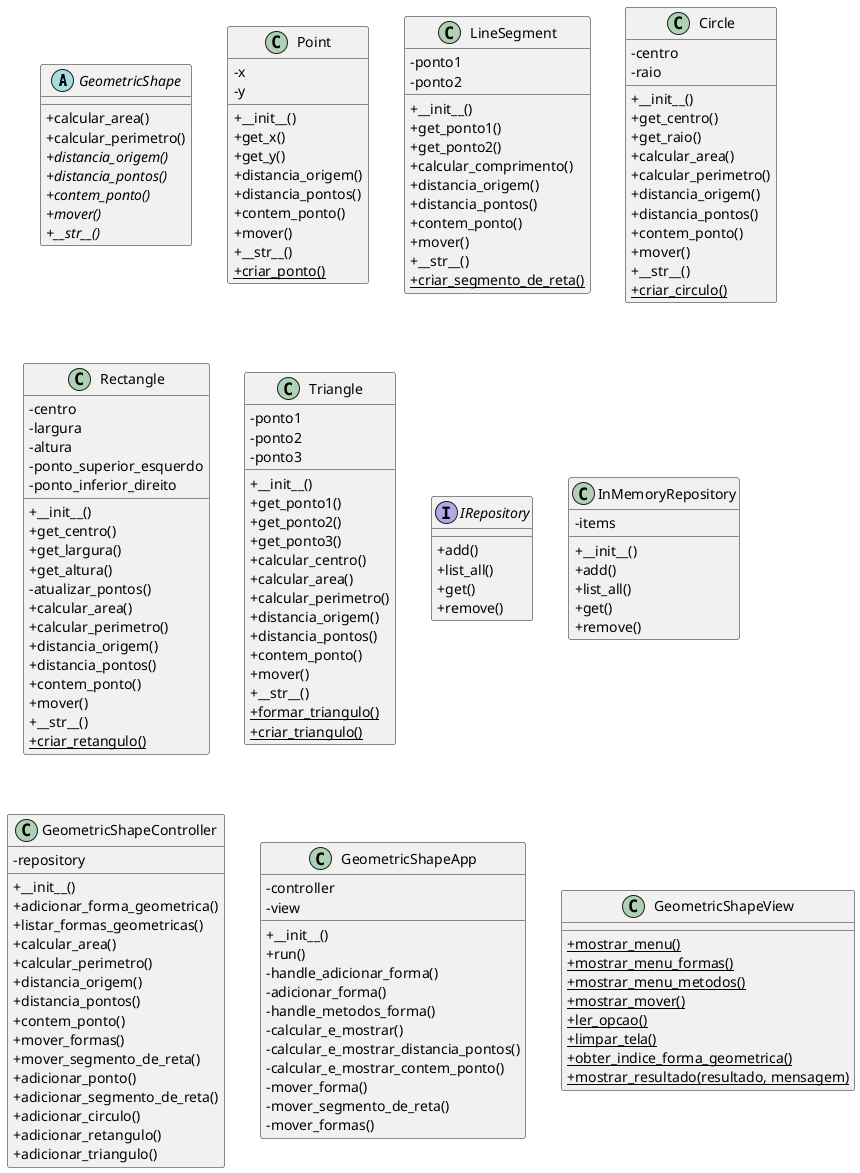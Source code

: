 @startuml class_diagram
skinparam classAttributeIconSize 0
skinparam groupInheritance 4

abstract class GeometricShape {
  +calcular_area()
  +calcular_perimetro()
  {abstract} +distancia_origem()
  {abstract} +distancia_pontos()
  {abstract} +contem_ponto()
  {abstract} +mover()
  {abstract} +__str__()
}

class Point {
  -x
  -y
  +__init__()
  +get_x()
  +get_y()
  +distancia_origem()
  +distancia_pontos()
  +contem_ponto()
  +mover()
  +__str__()
  +{static} criar_ponto()
}

class LineSegment {
  -ponto1
  -ponto2
  +__init__()
  +get_ponto1()
  +get_ponto2()
  +calcular_comprimento()
  +distancia_origem()
  +distancia_pontos()
  +contem_ponto()
  +mover()
  +__str__()
  +{static} criar_segmento_de_reta()
}

class Circle {
  -centro
  -raio
  +__init__()
  +get_centro()
  +get_raio()
  +calcular_area()
  +calcular_perimetro()
  +distancia_origem()
  +distancia_pontos()
  +contem_ponto()
  +mover()
  +__str__()
  +{static} criar_circulo()
}

class Rectangle {
  -centro
  -largura
  -altura
  -ponto_superior_esquerdo
  -ponto_inferior_direito
  +__init__()
  +get_centro()
  +get_largura()
  +get_altura()
  -atualizar_pontos()
  +calcular_area()
  +calcular_perimetro()
  +distancia_origem()
  +distancia_pontos()
  +contem_ponto()
  +mover()
  +__str__()
  +{static} criar_retangulo()
}

class Triangle {
  -ponto1
  -ponto2
  -ponto3
  +__init__()
  +get_ponto1()
  +get_ponto2()
  +get_ponto3()
  +calcular_centro()
  +calcular_area()
  +calcular_perimetro()
  +distancia_origem()
  +distancia_pontos()
  +contem_ponto()
  +mover()
  +__str__()
  +{static} formar_triangulo()
  +{static} criar_triangulo()
}

interface IRepository {
  +add()
  +list_all()
  +get()
  +remove()
}

class InMemoryRepository {
  -items
  +__init__()
  +add()
  +list_all()
  +get()
  +remove()
}

class GeometricShapeController {
  -repository
  +__init__()
  +adicionar_forma_geometrica()
  +listar_formas_geometricas()
  +calcular_area()
  +calcular_perimetro()
  +distancia_origem()
  +distancia_pontos()
  +contem_ponto()
  +mover_formas()
  +mover_segmento_de_reta()
  +adicionar_ponto()
  +adicionar_segmento_de_reta()
  +adicionar_circulo()
  +adicionar_retangulo()
  +adicionar_triangulo()
}

class GeometricShapeApp {
  -controller
  -view
  +__init__()
  +run()
  -handle_adicionar_forma()
  -adicionar_forma()
  -handle_metodos_forma()
  -calcular_e_mostrar()
  -calcular_e_mostrar_distancia_pontos()
  -calcular_e_mostrar_contem_ponto()
  -mover_forma()
  -mover_segmento_de_reta()
  -mover_formas()
}

class GeometricShapeView {
  +{static} mostrar_menu()
  +{static} mostrar_menu_formas()
  +{static} mostrar_menu_metodos()
  +{static} mostrar_mover()
  +{static} ler_opcao()
  +{static} limpar_tela()
  +{static} obter_indice_forma_geometrica()
  +{static} mostrar_resultado(resultado, mensagem)
}
@enduml
